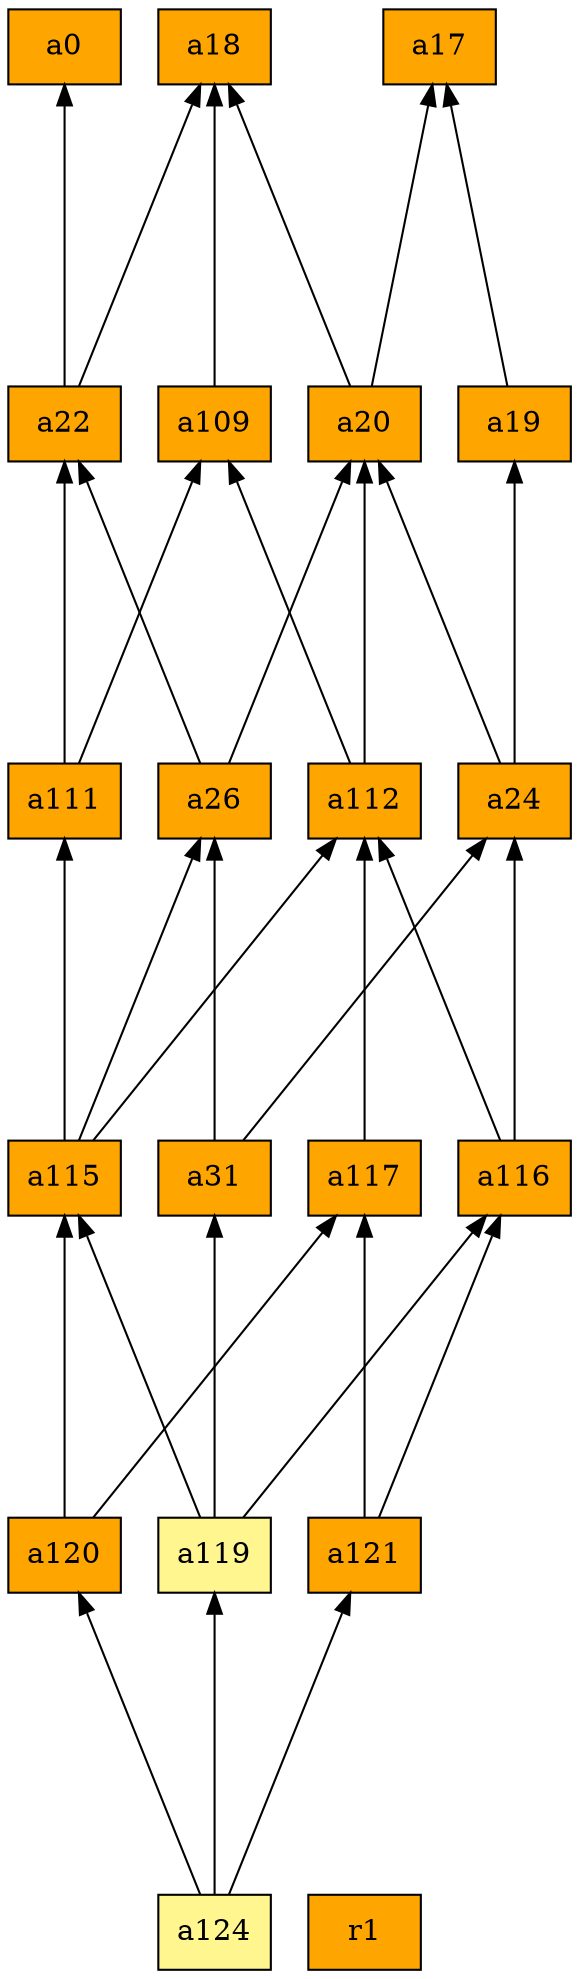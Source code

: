 digraph G {
rankdir=BT;ranksep="2.0";
"a120" [shape=record,fillcolor=orange,style=filled,label="{a120}"];
"a119" [shape=record,fillcolor=khaki1,style=filled,label="{a119}"];
"a17" [shape=record,fillcolor=orange,style=filled,label="{a17}"];
"a109" [shape=record,fillcolor=orange,style=filled,label="{a109}"];
"a24" [shape=record,fillcolor=orange,style=filled,label="{a24}"];
"a124" [shape=record,fillcolor=khaki1,style=filled,label="{a124}"];
"a18" [shape=record,fillcolor=orange,style=filled,label="{a18}"];
"a115" [shape=record,fillcolor=orange,style=filled,label="{a115}"];
"a112" [shape=record,fillcolor=orange,style=filled,label="{a112}"];
"a31" [shape=record,fillcolor=orange,style=filled,label="{a31}"];
"a121" [shape=record,fillcolor=orange,style=filled,label="{a121}"];
"a22" [shape=record,fillcolor=orange,style=filled,label="{a22}"];
"a20" [shape=record,fillcolor=orange,style=filled,label="{a20}"];
"a26" [shape=record,fillcolor=orange,style=filled,label="{a26}"];
"a19" [shape=record,fillcolor=orange,style=filled,label="{a19}"];
"a117" [shape=record,fillcolor=orange,style=filled,label="{a117}"];
"r1" [shape=record,fillcolor=orange,style=filled,label="{r1}"];
"a0" [shape=record,fillcolor=orange,style=filled,label="{a0}"];
"a111" [shape=record,fillcolor=orange,style=filled,label="{a111}"];
"a116" [shape=record,fillcolor=orange,style=filled,label="{a116}"];
"a120" -> "a117"
"a120" -> "a115"
"a119" -> "a115"
"a119" -> "a31"
"a119" -> "a116"
"a109" -> "a18"
"a24" -> "a19"
"a24" -> "a20"
"a124" -> "a120"
"a124" -> "a119"
"a124" -> "a121"
"a115" -> "a26"
"a115" -> "a112"
"a115" -> "a111"
"a112" -> "a109"
"a112" -> "a20"
"a31" -> "a26"
"a31" -> "a24"
"a121" -> "a117"
"a121" -> "a116"
"a22" -> "a0"
"a22" -> "a18"
"a20" -> "a18"
"a20" -> "a17"
"a26" -> "a20"
"a26" -> "a22"
"a19" -> "a17"
"a117" -> "a112"
"a111" -> "a109"
"a111" -> "a22"
"a116" -> "a24"
"a116" -> "a112"
}